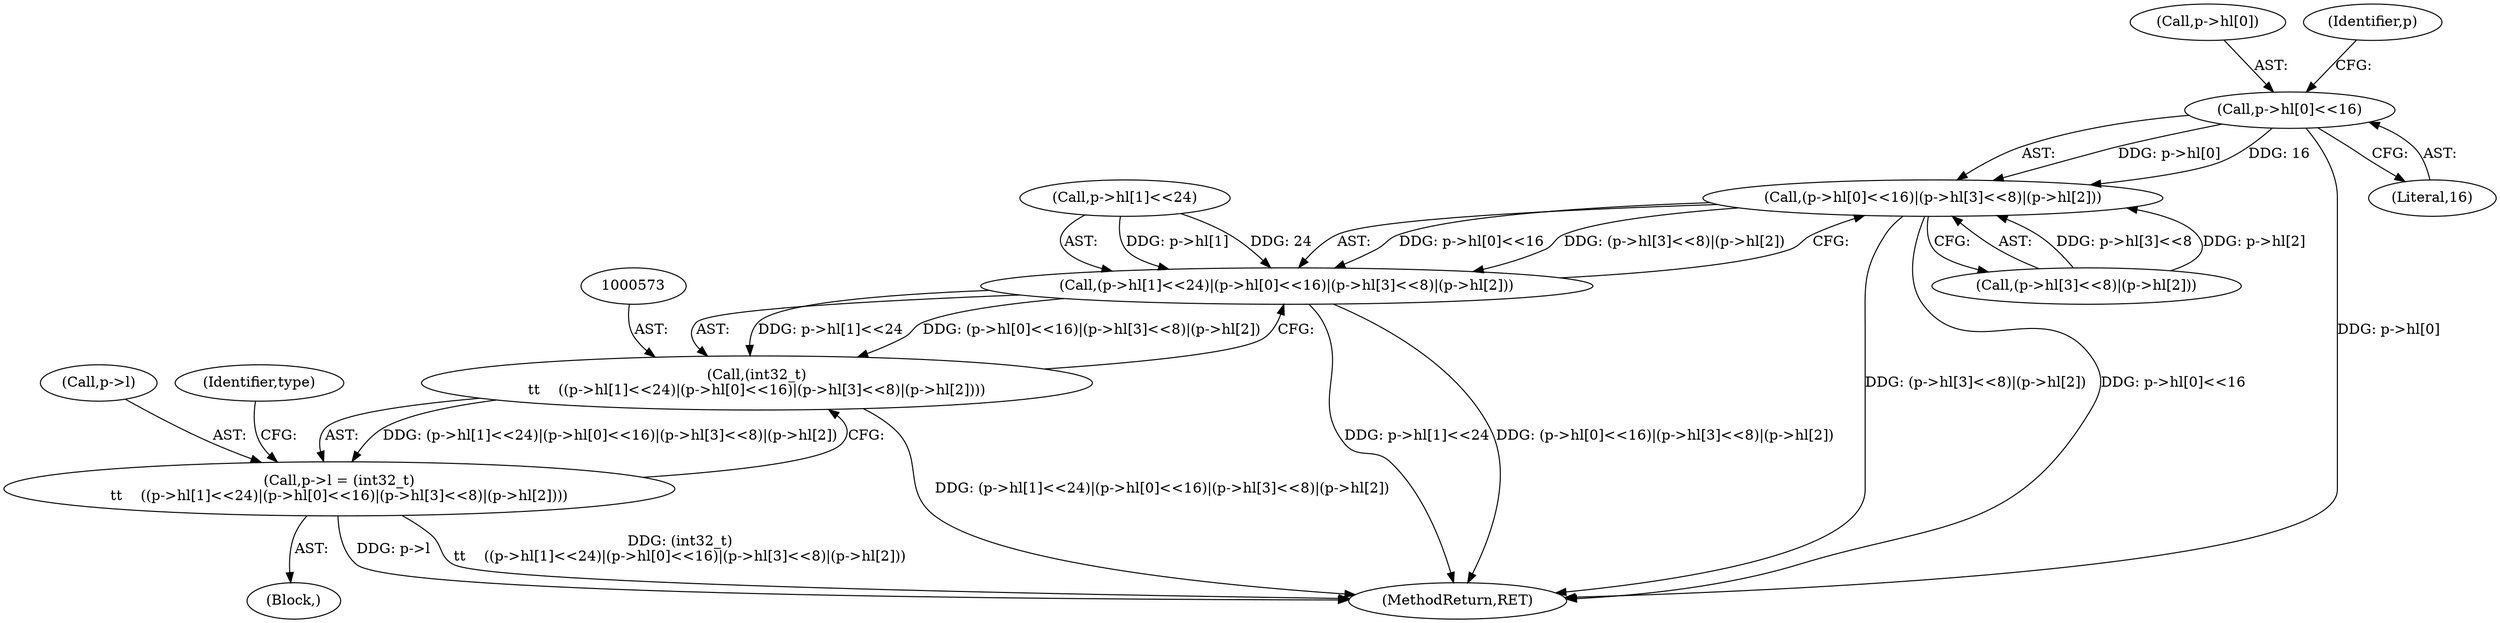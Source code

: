 digraph "0_file_59e63838913eee47f5c120a6c53d4565af638158@array" {
"1000583" [label="(Call,p->hl[0]<<16)"];
"1000582" [label="(Call,(p->hl[0]<<16)|(p->hl[3]<<8)|(p->hl[2]))"];
"1000574" [label="(Call,(p->hl[1]<<24)|(p->hl[0]<<16)|(p->hl[3]<<8)|(p->hl[2]))"];
"1000572" [label="(Call,(int32_t)\n\t\t    ((p->hl[1]<<24)|(p->hl[0]<<16)|(p->hl[3]<<8)|(p->hl[2])))"];
"1000568" [label="(Call,p->l = (int32_t)\n\t\t    ((p->hl[1]<<24)|(p->hl[0]<<16)|(p->hl[3]<<8)|(p->hl[2])))"];
"1000575" [label="(Call,p->hl[1]<<24)"];
"1000909" [label="(MethodReturn,RET)"];
"1000589" [label="(Literal,16)"];
"1000569" [label="(Call,p->l)"];
"1000583" [label="(Call,p->hl[0]<<16)"];
"1000605" [label="(Identifier,type)"];
"1000584" [label="(Call,p->hl[0])"];
"1000572" [label="(Call,(int32_t)\n\t\t    ((p->hl[1]<<24)|(p->hl[0]<<16)|(p->hl[3]<<8)|(p->hl[2])))"];
"1000594" [label="(Identifier,p)"];
"1000590" [label="(Call,(p->hl[3]<<8)|(p->hl[2]))"];
"1000574" [label="(Call,(p->hl[1]<<24)|(p->hl[0]<<16)|(p->hl[3]<<8)|(p->hl[2]))"];
"1000582" [label="(Call,(p->hl[0]<<16)|(p->hl[3]<<8)|(p->hl[2]))"];
"1000568" [label="(Call,p->l = (int32_t)\n\t\t    ((p->hl[1]<<24)|(p->hl[0]<<16)|(p->hl[3]<<8)|(p->hl[2])))"];
"1000124" [label="(Block,)"];
"1000583" -> "1000582"  [label="AST: "];
"1000583" -> "1000589"  [label="CFG: "];
"1000584" -> "1000583"  [label="AST: "];
"1000589" -> "1000583"  [label="AST: "];
"1000594" -> "1000583"  [label="CFG: "];
"1000583" -> "1000909"  [label="DDG: p->hl[0]"];
"1000583" -> "1000582"  [label="DDG: p->hl[0]"];
"1000583" -> "1000582"  [label="DDG: 16"];
"1000582" -> "1000574"  [label="AST: "];
"1000582" -> "1000590"  [label="CFG: "];
"1000590" -> "1000582"  [label="AST: "];
"1000574" -> "1000582"  [label="CFG: "];
"1000582" -> "1000909"  [label="DDG: (p->hl[3]<<8)|(p->hl[2])"];
"1000582" -> "1000909"  [label="DDG: p->hl[0]<<16"];
"1000582" -> "1000574"  [label="DDG: p->hl[0]<<16"];
"1000582" -> "1000574"  [label="DDG: (p->hl[3]<<8)|(p->hl[2])"];
"1000590" -> "1000582"  [label="DDG: p->hl[3]<<8"];
"1000590" -> "1000582"  [label="DDG: p->hl[2]"];
"1000574" -> "1000572"  [label="AST: "];
"1000575" -> "1000574"  [label="AST: "];
"1000572" -> "1000574"  [label="CFG: "];
"1000574" -> "1000909"  [label="DDG: p->hl[1]<<24"];
"1000574" -> "1000909"  [label="DDG: (p->hl[0]<<16)|(p->hl[3]<<8)|(p->hl[2])"];
"1000574" -> "1000572"  [label="DDG: p->hl[1]<<24"];
"1000574" -> "1000572"  [label="DDG: (p->hl[0]<<16)|(p->hl[3]<<8)|(p->hl[2])"];
"1000575" -> "1000574"  [label="DDG: p->hl[1]"];
"1000575" -> "1000574"  [label="DDG: 24"];
"1000572" -> "1000568"  [label="AST: "];
"1000573" -> "1000572"  [label="AST: "];
"1000568" -> "1000572"  [label="CFG: "];
"1000572" -> "1000909"  [label="DDG: (p->hl[1]<<24)|(p->hl[0]<<16)|(p->hl[3]<<8)|(p->hl[2])"];
"1000572" -> "1000568"  [label="DDG: (p->hl[1]<<24)|(p->hl[0]<<16)|(p->hl[3]<<8)|(p->hl[2])"];
"1000568" -> "1000124"  [label="AST: "];
"1000569" -> "1000568"  [label="AST: "];
"1000605" -> "1000568"  [label="CFG: "];
"1000568" -> "1000909"  [label="DDG: p->l"];
"1000568" -> "1000909"  [label="DDG: (int32_t)\n\t\t    ((p->hl[1]<<24)|(p->hl[0]<<16)|(p->hl[3]<<8)|(p->hl[2]))"];
}
